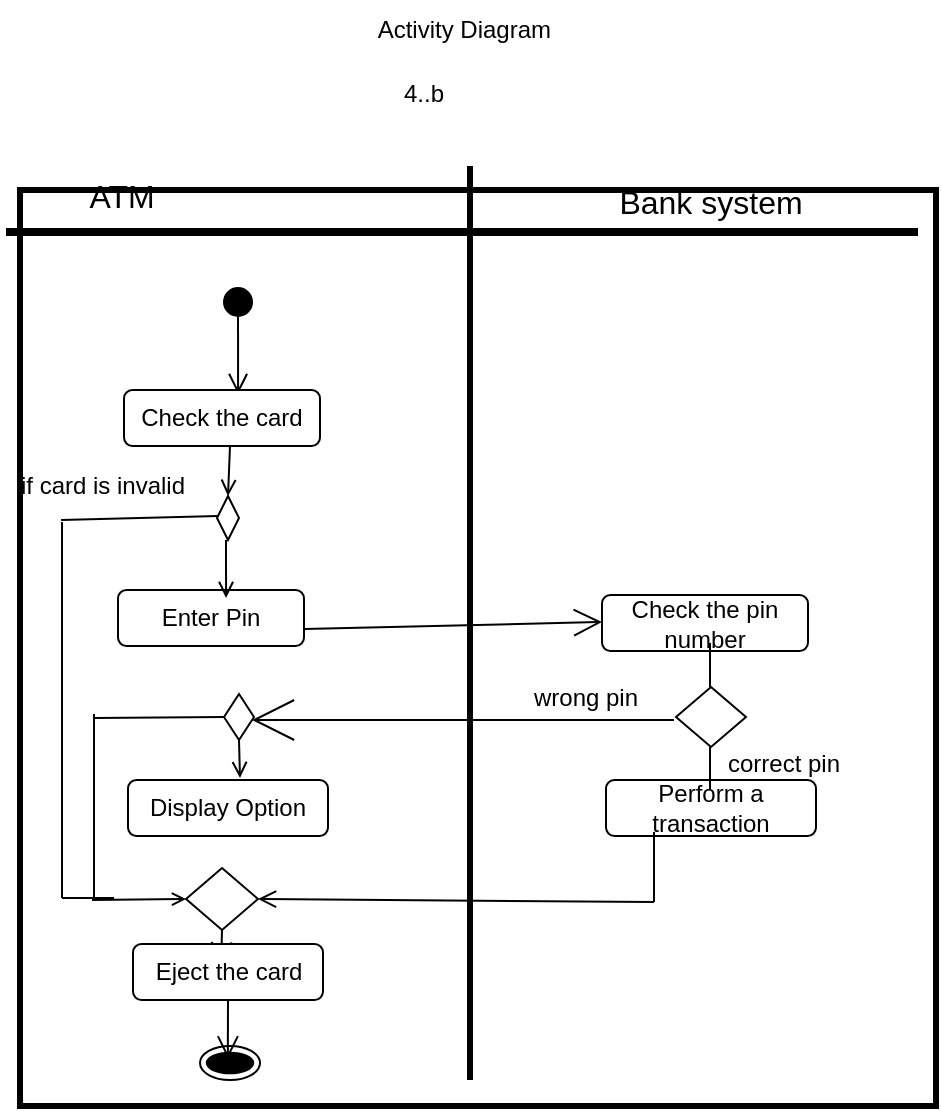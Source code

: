 <mxfile version="25.0.1">
  <diagram name="Page-1" id="jkQbMSVFU5XPwJCwVNmS">
    <mxGraphModel dx="1834" dy="1572" grid="0" gridSize="10" guides="1" tooltips="1" connect="1" arrows="1" fold="1" page="0" pageScale="1" pageWidth="850" pageHeight="1100" math="0" shadow="0">
      <root>
        <mxCell id="0" />
        <mxCell id="1" parent="0" />
        <mxCell id="gAWKKwYR52MG0m6GFoxo-4" value="" style="whiteSpace=wrap;html=1;aspect=fixed;strokeWidth=3;" parent="1" vertex="1">
          <mxGeometry x="-192" y="-315" width="458" height="458" as="geometry" />
        </mxCell>
        <mxCell id="gAWKKwYR52MG0m6GFoxo-11" value="" style="line;strokeWidth=4;html=1;" parent="1" vertex="1">
          <mxGeometry x="-199" y="-299" width="456" height="10" as="geometry" />
        </mxCell>
        <mxCell id="gAWKKwYR52MG0m6GFoxo-15" value="" style="line;strokeWidth=3;direction=south;html=1;" parent="1" vertex="1">
          <mxGeometry x="28" y="-327" width="10" height="457" as="geometry" />
        </mxCell>
        <mxCell id="gAWKKwYR52MG0m6GFoxo-16" value="ATM" style="text;html=1;align=center;verticalAlign=middle;whiteSpace=wrap;rounded=0;fontSize=16;" parent="1" vertex="1">
          <mxGeometry x="-171" y="-327" width="60" height="30" as="geometry" />
        </mxCell>
        <mxCell id="gAWKKwYR52MG0m6GFoxo-17" value="Bank system" style="text;html=1;align=center;verticalAlign=middle;whiteSpace=wrap;rounded=0;fontSize=16;" parent="1" vertex="1">
          <mxGeometry x="84" y="-324" width="139" height="30" as="geometry" />
        </mxCell>
        <mxCell id="gAWKKwYR52MG0m6GFoxo-22" value="" style="html=1;verticalAlign=bottom;startArrow=circle;startFill=1;endArrow=open;startSize=6;endSize=8;curved=0;rounded=0;fontSize=12;entryX=0.582;entryY=0.071;entryDx=0;entryDy=0;entryPerimeter=0;" parent="1" target="gAWKKwYR52MG0m6GFoxo-23" edge="1">
          <mxGeometry x="-0.255" y="28" width="80" relative="1" as="geometry">
            <mxPoint x="-83" y="-267" as="sourcePoint" />
            <mxPoint x="-23" y="-272" as="targetPoint" />
            <mxPoint as="offset" />
          </mxGeometry>
        </mxCell>
        <mxCell id="gAWKKwYR52MG0m6GFoxo-23" value="Check the card" style="rounded=1;whiteSpace=wrap;html=1;" parent="1" vertex="1">
          <mxGeometry x="-140" y="-215" width="98" height="28" as="geometry" />
        </mxCell>
        <mxCell id="gAWKKwYR52MG0m6GFoxo-25" value="Enter Pin" style="rounded=1;whiteSpace=wrap;html=1;" parent="1" vertex="1">
          <mxGeometry x="-143" y="-115" width="93" height="28" as="geometry" />
        </mxCell>
        <mxCell id="gAWKKwYR52MG0m6GFoxo-26" value="Display Option" style="rounded=1;whiteSpace=wrap;html=1;" parent="1" vertex="1">
          <mxGeometry x="-138" y="-20" width="100" height="28" as="geometry" />
        </mxCell>
        <mxCell id="gAWKKwYR52MG0m6GFoxo-28" value="Check the pin number" style="rounded=1;whiteSpace=wrap;html=1;" parent="1" vertex="1">
          <mxGeometry x="99" y="-112.5" width="103" height="28" as="geometry" />
        </mxCell>
        <mxCell id="gAWKKwYR52MG0m6GFoxo-29" value="Perform a transaction" style="rounded=1;whiteSpace=wrap;html=1;" parent="1" vertex="1">
          <mxGeometry x="101" y="-20" width="105" height="28" as="geometry" />
        </mxCell>
        <mxCell id="gAWKKwYR52MG0m6GFoxo-30" value="" style="ellipse;html=1;shape=endState;fillColor=#000000;strokeColor=#000000;" parent="1" vertex="1">
          <mxGeometry x="-102" y="113" width="30" height="17" as="geometry" />
        </mxCell>
        <mxCell id="gAWKKwYR52MG0m6GFoxo-31" value="" style="rhombus;whiteSpace=wrap;html=1;fontColor=#000000;fillColor=#FFFFFF;strokeColor=#000000;" parent="1" vertex="1">
          <mxGeometry x="-93.5" y="-162" width="11" height="22" as="geometry" />
        </mxCell>
        <mxCell id="gAWKKwYR52MG0m6GFoxo-35" value="" style="endArrow=open;endFill=1;endSize=6;html=1;rounded=0;fontSize=12;curved=1;entryX=0.5;entryY=0;entryDx=0;entryDy=0;strokeWidth=1;" parent="1" target="gAWKKwYR52MG0m6GFoxo-31" edge="1">
          <mxGeometry width="160" relative="1" as="geometry">
            <mxPoint x="-87" y="-187" as="sourcePoint" />
            <mxPoint x="-230" y="-132.128" as="targetPoint" />
          </mxGeometry>
        </mxCell>
        <mxCell id="gAWKKwYR52MG0m6GFoxo-40" value="" style="endArrow=none;html=1;rounded=0;fontSize=12;startSize=8;endSize=8;curved=1;" parent="1" edge="1">
          <mxGeometry relative="1" as="geometry">
            <mxPoint x="-171.5" y="-150" as="sourcePoint" />
            <mxPoint x="-93" y="-152" as="targetPoint" />
          </mxGeometry>
        </mxCell>
        <mxCell id="gAWKKwYR52MG0m6GFoxo-41" value="" style="endArrow=none;html=1;rounded=0;fontSize=12;startSize=8;endSize=9;curved=1;" parent="1" edge="1">
          <mxGeometry relative="1" as="geometry">
            <mxPoint x="-171" y="-149" as="sourcePoint" />
            <mxPoint x="-171" y="39" as="targetPoint" />
          </mxGeometry>
        </mxCell>
        <mxCell id="gAWKKwYR52MG0m6GFoxo-44" value="" style="endArrow=open;endFill=1;endSize=6;html=1;rounded=0;fontSize=12;curved=1;startSize=19;entryX=0.581;entryY=0.143;entryDx=0;entryDy=0;entryPerimeter=0;" parent="1" target="gAWKKwYR52MG0m6GFoxo-25" edge="1">
          <mxGeometry width="160" relative="1" as="geometry">
            <mxPoint x="-89" y="-140" as="sourcePoint" />
            <mxPoint x="-89" y="-118" as="targetPoint" />
          </mxGeometry>
        </mxCell>
        <mxCell id="gAWKKwYR52MG0m6GFoxo-46" value="" style="endArrow=open;endFill=1;endSize=12;html=1;rounded=0;fontSize=12;curved=1;entryX=0;entryY=0.482;entryDx=0;entryDy=0;entryPerimeter=0;" parent="1" target="gAWKKwYR52MG0m6GFoxo-28" edge="1">
          <mxGeometry width="160" relative="1" as="geometry">
            <mxPoint x="-50" y="-95.5" as="sourcePoint" />
            <mxPoint x="98" y="-93" as="targetPoint" />
          </mxGeometry>
        </mxCell>
        <mxCell id="gAWKKwYR52MG0m6GFoxo-61" value="" style="rhombus;whiteSpace=wrap;html=1;fontColor=#000000;fillColor=#FFFFFF;strokeColor=#000000;" parent="1" vertex="1">
          <mxGeometry x="-90" y="-63" width="15" height="23" as="geometry" />
        </mxCell>
        <mxCell id="gAWKKwYR52MG0m6GFoxo-65" value="" style="endArrow=open;endFill=1;endSize=19;html=1;rounded=0;fontSize=12;curved=1;startSize=10;targetPerimeterSpacing=6;" parent="1" edge="1">
          <mxGeometry width="160" relative="1" as="geometry">
            <mxPoint x="84" y="-50" as="sourcePoint" />
            <mxPoint x="-76" y="-50" as="targetPoint" />
          </mxGeometry>
        </mxCell>
        <mxCell id="gAWKKwYR52MG0m6GFoxo-67" value="" style="endArrow=none;html=1;rounded=0;fontSize=12;startSize=8;endSize=8;curved=1;strokeWidth=1;" parent="1" edge="1">
          <mxGeometry relative="1" as="geometry">
            <mxPoint x="82" y="-50" as="sourcePoint" />
            <mxPoint x="135" y="-50" as="targetPoint" />
          </mxGeometry>
        </mxCell>
        <mxCell id="gAWKKwYR52MG0m6GFoxo-68" value="" style="endArrow=open;endFill=1;endSize=6;html=1;rounded=0;fontSize=12;curved=1;" parent="1" edge="1">
          <mxGeometry width="160" relative="1" as="geometry">
            <mxPoint x="-82.5" y="-40" as="sourcePoint" />
            <mxPoint x="-82" y="-21" as="targetPoint" />
          </mxGeometry>
        </mxCell>
        <mxCell id="gAWKKwYR52MG0m6GFoxo-69" value="" style="endArrow=none;html=1;rounded=0;fontSize=12;startSize=8;endSize=8;curved=1;" parent="1" edge="1">
          <mxGeometry relative="1" as="geometry">
            <mxPoint x="-155" y="-51" as="sourcePoint" />
            <mxPoint x="-90" y="-51.5" as="targetPoint" />
          </mxGeometry>
        </mxCell>
        <mxCell id="gAWKKwYR52MG0m6GFoxo-70" value="" style="endArrow=none;html=1;rounded=0;fontSize=12;startSize=8;endSize=8;curved=1;" parent="1" edge="1">
          <mxGeometry relative="1" as="geometry">
            <mxPoint x="-155" y="40" as="sourcePoint" />
            <mxPoint x="-155" y="-53" as="targetPoint" />
          </mxGeometry>
        </mxCell>
        <mxCell id="gAWKKwYR52MG0m6GFoxo-72" value="" style="endArrow=open;endFill=1;endSize=5;html=1;rounded=0;fontSize=12;curved=1;startSize=5;entryX=0;entryY=0.5;entryDx=0;entryDy=0;" parent="1" edge="1" target="Ca9Ak99XLnhcYpk-P7gr-15">
          <mxGeometry width="160" relative="1" as="geometry">
            <mxPoint x="-156" y="40" as="sourcePoint" />
            <mxPoint x="-135" y="40" as="targetPoint" />
          </mxGeometry>
        </mxCell>
        <mxCell id="gAWKKwYR52MG0m6GFoxo-73" value="" style="endArrow=open;endFill=1;endSize=7;html=1;rounded=0;fontSize=12;curved=1;entryX=1;entryY=0.5;entryDx=0;entryDy=0;" parent="1" edge="1" target="Ca9Ak99XLnhcYpk-P7gr-15">
          <mxGeometry width="160" relative="1" as="geometry">
            <mxPoint x="125" y="41" as="sourcePoint" />
            <mxPoint x="-42" y="41" as="targetPoint" />
          </mxGeometry>
        </mxCell>
        <mxCell id="gAWKKwYR52MG0m6GFoxo-74" value="" style="endArrow=none;html=1;rounded=0;fontSize=12;startSize=8;endSize=8;curved=1;" parent="1" edge="1">
          <mxGeometry relative="1" as="geometry">
            <mxPoint x="125" y="41" as="sourcePoint" />
            <mxPoint x="125" y="6" as="targetPoint" />
          </mxGeometry>
        </mxCell>
        <mxCell id="gAWKKwYR52MG0m6GFoxo-75" value="" style="endArrow=open;endFill=1;endSize=9;html=1;rounded=0;fontSize=12;curved=1;entryX=0.464;entryY=0.364;entryDx=0;entryDy=0;entryPerimeter=0;exitX=0.5;exitY=1;exitDx=0;exitDy=0;" parent="1" target="gAWKKwYR52MG0m6GFoxo-30" edge="1" source="gAWKKwYR52MG0m6GFoxo-27">
          <mxGeometry width="160" relative="1" as="geometry">
            <mxPoint x="-91.5" y="70" as="sourcePoint" />
            <mxPoint x="-91" y="97" as="targetPoint" />
          </mxGeometry>
        </mxCell>
        <mxCell id="Ca9Ak99XLnhcYpk-P7gr-1" value="if card is invalid" style="text;html=1;align=center;verticalAlign=middle;whiteSpace=wrap;rounded=0;" vertex="1" parent="1">
          <mxGeometry x="-202" y="-176" width="103" height="18" as="geometry" />
        </mxCell>
        <mxCell id="Ca9Ak99XLnhcYpk-P7gr-4" value="" style="rhombus;whiteSpace=wrap;html=1;fontColor=#000000;fillColor=#FFFFFF;strokeColor=#000000;" vertex="1" parent="1">
          <mxGeometry x="136" y="-66.5" width="35" height="30" as="geometry" />
        </mxCell>
        <mxCell id="Ca9Ak99XLnhcYpk-P7gr-7" value="" style="endArrow=none;html=1;rounded=0;" edge="1" parent="1">
          <mxGeometry width="50" height="50" relative="1" as="geometry">
            <mxPoint x="153" y="-66.5" as="sourcePoint" />
            <mxPoint x="153" y="-88.5" as="targetPoint" />
          </mxGeometry>
        </mxCell>
        <mxCell id="Ca9Ak99XLnhcYpk-P7gr-8" value="" style="endArrow=none;html=1;rounded=0;startSize=0;" edge="1" parent="1">
          <mxGeometry width="50" height="50" relative="1" as="geometry">
            <mxPoint x="153" y="-15" as="sourcePoint" />
            <mxPoint x="153" y="-36.5" as="targetPoint" />
          </mxGeometry>
        </mxCell>
        <mxCell id="Ca9Ak99XLnhcYpk-P7gr-9" value="wrong pin" style="text;html=1;align=center;verticalAlign=middle;whiteSpace=wrap;rounded=0;" vertex="1" parent="1">
          <mxGeometry x="61" y="-76" width="60" height="30" as="geometry" />
        </mxCell>
        <mxCell id="Ca9Ak99XLnhcYpk-P7gr-10" value="correct pin" style="text;html=1;align=center;verticalAlign=middle;whiteSpace=wrap;rounded=0;" vertex="1" parent="1">
          <mxGeometry x="160" y="-43" width="60" height="30" as="geometry" />
        </mxCell>
        <mxCell id="Ca9Ak99XLnhcYpk-P7gr-11" value="Activity Diagram&amp;nbsp;&amp;nbsp;" style="text;html=1;align=center;verticalAlign=middle;whiteSpace=wrap;rounded=0;" vertex="1" parent="1">
          <mxGeometry x="-118" y="-410" width="303" height="30" as="geometry" />
        </mxCell>
        <mxCell id="Ca9Ak99XLnhcYpk-P7gr-12" value="4..b" style="text;html=1;align=center;verticalAlign=middle;whiteSpace=wrap;rounded=0;" vertex="1" parent="1">
          <mxGeometry x="-20" y="-378" width="60" height="30" as="geometry" />
        </mxCell>
        <mxCell id="Ca9Ak99XLnhcYpk-P7gr-14" value="" style="endArrow=none;html=1;rounded=0;" edge="1" parent="1">
          <mxGeometry width="50" height="50" relative="1" as="geometry">
            <mxPoint x="-171" y="39" as="sourcePoint" />
            <mxPoint x="-145" y="39" as="targetPoint" />
          </mxGeometry>
        </mxCell>
        <mxCell id="Ca9Ak99XLnhcYpk-P7gr-15" value="" style="rhombus;whiteSpace=wrap;html=1;" vertex="1" parent="1">
          <mxGeometry x="-109" y="24" width="36" height="31" as="geometry" />
        </mxCell>
        <mxCell id="Ca9Ak99XLnhcYpk-P7gr-18" value="" style="endArrow=open;endFill=1;endSize=9;html=1;rounded=0;fontSize=12;curved=1;entryX=0.464;entryY=0.364;entryDx=0;entryDy=0;entryPerimeter=0;exitX=0.5;exitY=1;exitDx=0;exitDy=0;" edge="1" parent="1" source="Ca9Ak99XLnhcYpk-P7gr-15" target="gAWKKwYR52MG0m6GFoxo-27">
          <mxGeometry width="160" relative="1" as="geometry">
            <mxPoint x="-91" y="55" as="sourcePoint" />
            <mxPoint x="-92" y="98" as="targetPoint" />
          </mxGeometry>
        </mxCell>
        <mxCell id="gAWKKwYR52MG0m6GFoxo-27" value="Eject the card" style="rounded=1;whiteSpace=wrap;html=1;" parent="1" vertex="1">
          <mxGeometry x="-135.5" y="62" width="95" height="28" as="geometry" />
        </mxCell>
      </root>
    </mxGraphModel>
  </diagram>
</mxfile>
